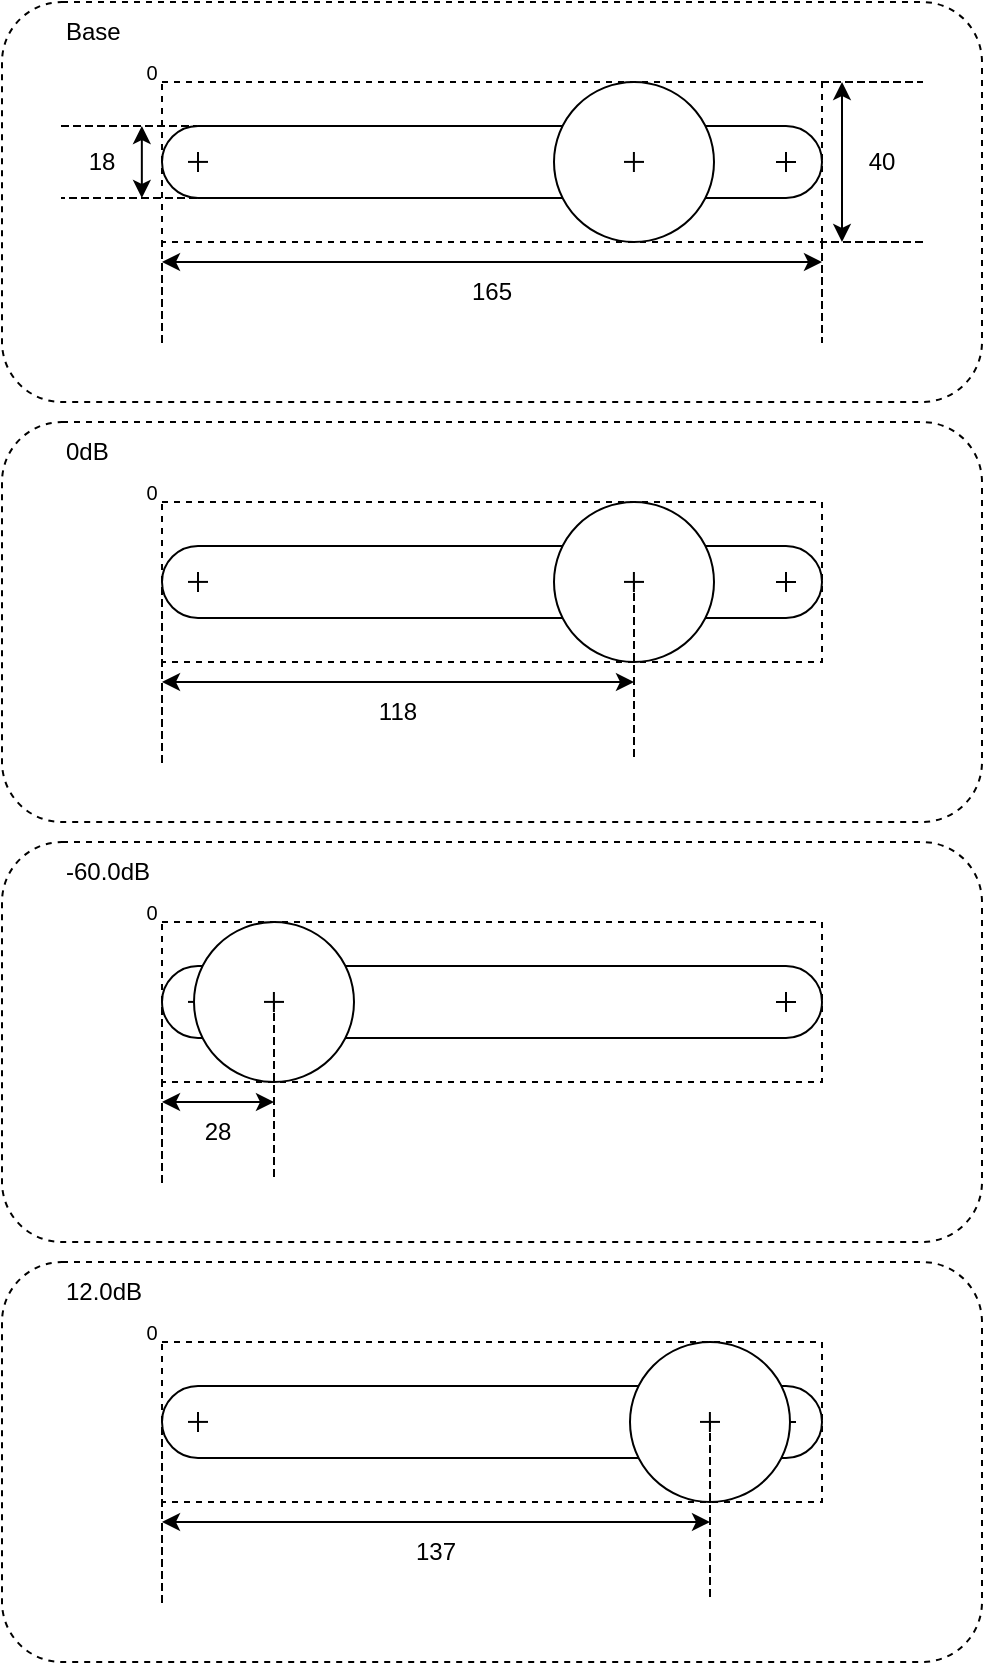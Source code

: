 <mxfile version="24.7.17">
  <diagram name="Page-1" id="8CCe6OCv-EtFc_HfqUoe">
    <mxGraphModel dx="1838" dy="1678" grid="1" gridSize="10" guides="1" tooltips="1" connect="1" arrows="1" fold="1" page="1" pageScale="1" pageWidth="850" pageHeight="1100" math="0" shadow="0">
      <root>
        <mxCell id="0" />
        <mxCell id="1" parent="0" />
        <mxCell id="4qzTmG3llHrawzFMcoOG-49" value="" style="shape=partialRectangle;whiteSpace=wrap;html=1;top=0;bottom=0;fillColor=none;dashed=1;direction=south;" parent="1" vertex="1">
          <mxGeometry x="-50" y="32" width="67" height="36" as="geometry" />
        </mxCell>
        <mxCell id="4qzTmG3llHrawzFMcoOG-89" value="" style="rounded=1;whiteSpace=wrap;html=1;fillColor=none;dashed=1;" parent="1" vertex="1">
          <mxGeometry x="-80" y="390" width="490" height="200" as="geometry" />
        </mxCell>
        <mxCell id="4qzTmG3llHrawzFMcoOG-74" value="" style="rounded=1;whiteSpace=wrap;html=1;fillColor=none;dashed=1;" parent="1" vertex="1">
          <mxGeometry x="-80" y="180" width="490" height="200" as="geometry" />
        </mxCell>
        <mxCell id="4qzTmG3llHrawzFMcoOG-75" value="0dB" style="text;html=1;align=left;verticalAlign=middle;whiteSpace=wrap;rounded=0;" parent="1" vertex="1">
          <mxGeometry x="-50" y="180" width="430" height="30" as="geometry" />
        </mxCell>
        <mxCell id="4qzTmG3llHrawzFMcoOG-91" value="" style="rounded=1;whiteSpace=wrap;html=1;fillColor=default;absoluteArcSize=1;arcSize=36;" parent="1" vertex="1">
          <mxGeometry y="662" width="330" height="36" as="geometry" />
        </mxCell>
        <mxCell id="4qzTmG3llHrawzFMcoOG-94" value="" style="rounded=1;whiteSpace=wrap;html=1;fillColor=none;dashed=1;" parent="1" vertex="1">
          <mxGeometry x="-80" y="600" width="490" height="200" as="geometry" />
        </mxCell>
        <mxCell id="4qzTmG3llHrawzFMcoOG-105" value="12.0dB" style="text;html=1;align=left;verticalAlign=middle;whiteSpace=wrap;rounded=0;" parent="1" vertex="1">
          <mxGeometry x="-50" y="600" width="430" height="30" as="geometry" />
        </mxCell>
        <mxCell id="4qzTmG3llHrawzFMcoOG-95" value="" style="rounded=0;whiteSpace=wrap;html=1;dashed=1;fillColor=none;" parent="1" vertex="1">
          <mxGeometry y="640" width="330" height="80" as="geometry" />
        </mxCell>
        <mxCell id="4qzTmG3llHrawzFMcoOG-101" value="" style="endArrow=none;html=1;rounded=0;" parent="1" edge="1">
          <mxGeometry width="50" height="50" relative="1" as="geometry">
            <mxPoint x="312" y="675" as="sourcePoint" />
            <mxPoint x="312" y="685" as="targetPoint" />
          </mxGeometry>
        </mxCell>
        <mxCell id="4qzTmG3llHrawzFMcoOG-102" value="" style="endArrow=none;html=1;rounded=0;" parent="1" edge="1">
          <mxGeometry width="50" height="50" relative="1" as="geometry">
            <mxPoint x="307" y="680" as="sourcePoint" />
            <mxPoint x="317" y="680" as="targetPoint" />
          </mxGeometry>
        </mxCell>
        <mxCell id="4qzTmG3llHrawzFMcoOG-77" value="" style="rounded=1;whiteSpace=wrap;html=1;fillColor=default;absoluteArcSize=1;arcSize=36;" parent="1" vertex="1">
          <mxGeometry y="452" width="330" height="36" as="geometry" />
        </mxCell>
        <mxCell id="4qzTmG3llHrawzFMcoOG-87" value="" style="endArrow=none;html=1;rounded=0;" parent="1" edge="1">
          <mxGeometry width="50" height="50" relative="1" as="geometry">
            <mxPoint x="18" y="465" as="sourcePoint" />
            <mxPoint x="18" y="475" as="targetPoint" />
          </mxGeometry>
        </mxCell>
        <mxCell id="4qzTmG3llHrawzFMcoOG-88" value="" style="endArrow=none;html=1;rounded=0;" parent="1" edge="1">
          <mxGeometry width="50" height="50" relative="1" as="geometry">
            <mxPoint x="13" y="469.95" as="sourcePoint" />
            <mxPoint x="23" y="469.95" as="targetPoint" />
          </mxGeometry>
        </mxCell>
        <mxCell id="4qzTmG3llHrawzFMcoOG-72" value="" style="rounded=1;whiteSpace=wrap;html=1;fillColor=none;dashed=1;" parent="1" vertex="1">
          <mxGeometry x="-80" y="-30" width="490" height="200" as="geometry" />
        </mxCell>
        <mxCell id="4qzTmG3llHrawzFMcoOG-73" value="Base" style="text;html=1;align=left;verticalAlign=middle;whiteSpace=wrap;rounded=0;" parent="1" vertex="1">
          <mxGeometry x="-50" y="-30" width="430" height="30" as="geometry" />
        </mxCell>
        <mxCell id="4qzTmG3llHrawzFMcoOG-32" value="" style="rounded=0;whiteSpace=wrap;html=1;dashed=1;fillColor=none;" parent="1" vertex="1">
          <mxGeometry y="10" width="330" height="80" as="geometry" />
        </mxCell>
        <mxCell id="4qzTmG3llHrawzFMcoOG-23" value="" style="rounded=1;whiteSpace=wrap;html=1;fillColor=default;absoluteArcSize=1;arcSize=36;" parent="1" vertex="1">
          <mxGeometry y="32" width="330" height="36" as="geometry" />
        </mxCell>
        <mxCell id="4qzTmG3llHrawzFMcoOG-25" value="" style="ellipse;whiteSpace=wrap;html=1;aspect=fixed;fillColor=default;" parent="1" vertex="1">
          <mxGeometry x="196" y="10" width="80" height="80" as="geometry" />
        </mxCell>
        <mxCell id="4qzTmG3llHrawzFMcoOG-33" value="0" style="text;html=1;align=center;verticalAlign=middle;whiteSpace=wrap;rounded=0;fontSize=10;" parent="1" vertex="1">
          <mxGeometry x="-10" width="10" height="10" as="geometry" />
        </mxCell>
        <mxCell id="4qzTmG3llHrawzFMcoOG-34" value="" style="shape=partialRectangle;whiteSpace=wrap;html=1;top=0;bottom=0;fillColor=none;dashed=1;" parent="1" vertex="1">
          <mxGeometry y="90" width="330" height="50" as="geometry" />
        </mxCell>
        <mxCell id="4qzTmG3llHrawzFMcoOG-35" value="165" style="text;html=1;align=center;verticalAlign=middle;whiteSpace=wrap;rounded=0;" parent="1" vertex="1">
          <mxGeometry y="100" width="330" height="30" as="geometry" />
        </mxCell>
        <mxCell id="4qzTmG3llHrawzFMcoOG-36" value="" style="endArrow=classic;startArrow=classic;html=1;rounded=0;exitX=0;exitY=0.75;exitDx=0;exitDy=0;" parent="1" edge="1">
          <mxGeometry width="50" height="50" relative="1" as="geometry">
            <mxPoint y="100" as="sourcePoint" />
            <mxPoint x="330" y="100" as="targetPoint" />
          </mxGeometry>
        </mxCell>
        <mxCell id="4qzTmG3llHrawzFMcoOG-37" value="" style="shape=partialRectangle;whiteSpace=wrap;html=1;top=0;bottom=0;fillColor=none;dashed=1;direction=south;" parent="1" vertex="1">
          <mxGeometry x="330" y="10" width="50" height="80" as="geometry" />
        </mxCell>
        <mxCell id="4qzTmG3llHrawzFMcoOG-38" value="" style="endArrow=classic;startArrow=classic;html=1;rounded=0;" parent="1" edge="1">
          <mxGeometry width="50" height="50" relative="1" as="geometry">
            <mxPoint x="340" y="90" as="sourcePoint" />
            <mxPoint x="340" y="10" as="targetPoint" />
          </mxGeometry>
        </mxCell>
        <mxCell id="4qzTmG3llHrawzFMcoOG-39" value="40" style="text;html=1;align=center;verticalAlign=middle;whiteSpace=wrap;rounded=0;" parent="1" vertex="1">
          <mxGeometry x="340" y="10" width="40" height="80" as="geometry" />
        </mxCell>
        <mxCell id="4qzTmG3llHrawzFMcoOG-42" value="" style="endArrow=none;html=1;rounded=0;" parent="1" edge="1">
          <mxGeometry width="50" height="50" relative="1" as="geometry">
            <mxPoint x="312" y="45" as="sourcePoint" />
            <mxPoint x="312" y="55" as="targetPoint" />
          </mxGeometry>
        </mxCell>
        <mxCell id="4qzTmG3llHrawzFMcoOG-43" value="" style="endArrow=none;html=1;rounded=0;" parent="1" edge="1">
          <mxGeometry width="50" height="50" relative="1" as="geometry">
            <mxPoint x="307" y="50" as="sourcePoint" />
            <mxPoint x="317" y="50" as="targetPoint" />
          </mxGeometry>
        </mxCell>
        <mxCell id="4qzTmG3llHrawzFMcoOG-46" value="" style="endArrow=none;html=1;rounded=0;" parent="1" edge="1">
          <mxGeometry width="50" height="50" relative="1" as="geometry">
            <mxPoint x="235.95" y="45" as="sourcePoint" />
            <mxPoint x="235.95" y="55" as="targetPoint" />
          </mxGeometry>
        </mxCell>
        <mxCell id="4qzTmG3llHrawzFMcoOG-47" value="" style="endArrow=none;html=1;rounded=0;" parent="1" edge="1">
          <mxGeometry width="50" height="50" relative="1" as="geometry">
            <mxPoint x="231" y="49.95" as="sourcePoint" />
            <mxPoint x="241" y="49.95" as="targetPoint" />
          </mxGeometry>
        </mxCell>
        <mxCell id="4qzTmG3llHrawzFMcoOG-48" value="18" style="text;html=1;align=center;verticalAlign=middle;whiteSpace=wrap;rounded=0;" parent="1" vertex="1">
          <mxGeometry x="-50" y="32" width="40" height="36" as="geometry" />
        </mxCell>
        <mxCell id="4qzTmG3llHrawzFMcoOG-50" value="" style="endArrow=classic;startArrow=classic;html=1;rounded=0;" parent="1" edge="1">
          <mxGeometry width="50" height="50" relative="1" as="geometry">
            <mxPoint x="-10.08" y="68" as="sourcePoint" />
            <mxPoint x="-10.08" y="32" as="targetPoint" />
          </mxGeometry>
        </mxCell>
        <mxCell id="4qzTmG3llHrawzFMcoOG-51" value="" style="endArrow=none;html=1;rounded=0;" parent="1" edge="1">
          <mxGeometry width="50" height="50" relative="1" as="geometry">
            <mxPoint x="18" y="45" as="sourcePoint" />
            <mxPoint x="18" y="55" as="targetPoint" />
          </mxGeometry>
        </mxCell>
        <mxCell id="4qzTmG3llHrawzFMcoOG-52" value="" style="endArrow=none;html=1;rounded=0;" parent="1" edge="1">
          <mxGeometry width="50" height="50" relative="1" as="geometry">
            <mxPoint x="13" y="49.95" as="sourcePoint" />
            <mxPoint x="23" y="49.95" as="targetPoint" />
          </mxGeometry>
        </mxCell>
        <mxCell id="4qzTmG3llHrawzFMcoOG-53" value="" style="rounded=0;whiteSpace=wrap;html=1;dashed=1;fillColor=none;" parent="1" vertex="1">
          <mxGeometry y="220" width="330" height="80" as="geometry" />
        </mxCell>
        <mxCell id="4qzTmG3llHrawzFMcoOG-54" value="" style="rounded=1;whiteSpace=wrap;html=1;fillColor=default;absoluteArcSize=1;arcSize=36;" parent="1" vertex="1">
          <mxGeometry y="242" width="330" height="36" as="geometry" />
        </mxCell>
        <mxCell id="4qzTmG3llHrawzFMcoOG-55" value="" style="ellipse;whiteSpace=wrap;html=1;aspect=fixed;fillColor=default;" parent="1" vertex="1">
          <mxGeometry x="196" y="220" width="80" height="80" as="geometry" />
        </mxCell>
        <mxCell id="4qzTmG3llHrawzFMcoOG-56" value="0" style="text;html=1;align=center;verticalAlign=middle;whiteSpace=wrap;rounded=0;fontSize=10;" parent="1" vertex="1">
          <mxGeometry x="-10" y="210" width="10" height="10" as="geometry" />
        </mxCell>
        <mxCell id="4qzTmG3llHrawzFMcoOG-57" value="" style="shape=partialRectangle;whiteSpace=wrap;html=1;top=0;bottom=0;fillColor=none;dashed=1;" parent="1" vertex="1">
          <mxGeometry y="260" width="236" height="90" as="geometry" />
        </mxCell>
        <mxCell id="4qzTmG3llHrawzFMcoOG-58" value="118" style="text;html=1;align=center;verticalAlign=middle;whiteSpace=wrap;rounded=0;" parent="1" vertex="1">
          <mxGeometry y="310" width="236" height="30" as="geometry" />
        </mxCell>
        <mxCell id="4qzTmG3llHrawzFMcoOG-59" value="" style="endArrow=classic;startArrow=classic;html=1;rounded=0;exitX=0;exitY=0.75;exitDx=0;exitDy=0;" parent="1" edge="1">
          <mxGeometry width="50" height="50" relative="1" as="geometry">
            <mxPoint y="310" as="sourcePoint" />
            <mxPoint x="236" y="310" as="targetPoint" />
          </mxGeometry>
        </mxCell>
        <mxCell id="4qzTmG3llHrawzFMcoOG-63" value="" style="endArrow=none;html=1;rounded=0;" parent="1" edge="1">
          <mxGeometry width="50" height="50" relative="1" as="geometry">
            <mxPoint x="312" y="255" as="sourcePoint" />
            <mxPoint x="312" y="265" as="targetPoint" />
          </mxGeometry>
        </mxCell>
        <mxCell id="4qzTmG3llHrawzFMcoOG-64" value="" style="endArrow=none;html=1;rounded=0;" parent="1" edge="1">
          <mxGeometry width="50" height="50" relative="1" as="geometry">
            <mxPoint x="307" y="260" as="sourcePoint" />
            <mxPoint x="317" y="260" as="targetPoint" />
          </mxGeometry>
        </mxCell>
        <mxCell id="4qzTmG3llHrawzFMcoOG-65" value="" style="endArrow=none;html=1;rounded=0;" parent="1" edge="1">
          <mxGeometry width="50" height="50" relative="1" as="geometry">
            <mxPoint x="235.95" y="255" as="sourcePoint" />
            <mxPoint x="235.95" y="265" as="targetPoint" />
          </mxGeometry>
        </mxCell>
        <mxCell id="4qzTmG3llHrawzFMcoOG-66" value="" style="endArrow=none;html=1;rounded=0;" parent="1" edge="1">
          <mxGeometry width="50" height="50" relative="1" as="geometry">
            <mxPoint x="231" y="259.95" as="sourcePoint" />
            <mxPoint x="241" y="259.95" as="targetPoint" />
          </mxGeometry>
        </mxCell>
        <mxCell id="4qzTmG3llHrawzFMcoOG-70" value="" style="endArrow=none;html=1;rounded=0;" parent="1" edge="1">
          <mxGeometry width="50" height="50" relative="1" as="geometry">
            <mxPoint x="18" y="255" as="sourcePoint" />
            <mxPoint x="18" y="265" as="targetPoint" />
          </mxGeometry>
        </mxCell>
        <mxCell id="4qzTmG3llHrawzFMcoOG-71" value="" style="endArrow=none;html=1;rounded=0;" parent="1" edge="1">
          <mxGeometry width="50" height="50" relative="1" as="geometry">
            <mxPoint x="13" y="259.95" as="sourcePoint" />
            <mxPoint x="23" y="259.95" as="targetPoint" />
          </mxGeometry>
        </mxCell>
        <mxCell id="4qzTmG3llHrawzFMcoOG-76" value="" style="rounded=0;whiteSpace=wrap;html=1;dashed=1;fillColor=none;" parent="1" vertex="1">
          <mxGeometry y="430" width="330" height="80" as="geometry" />
        </mxCell>
        <mxCell id="4qzTmG3llHrawzFMcoOG-78" value="" style="ellipse;whiteSpace=wrap;html=1;aspect=fixed;fillColor=default;" parent="1" vertex="1">
          <mxGeometry x="16" y="430" width="80" height="80" as="geometry" />
        </mxCell>
        <mxCell id="4qzTmG3llHrawzFMcoOG-79" value="0" style="text;html=1;align=center;verticalAlign=middle;whiteSpace=wrap;rounded=0;fontSize=10;" parent="1" vertex="1">
          <mxGeometry x="-10" y="420" width="10" height="10" as="geometry" />
        </mxCell>
        <mxCell id="4qzTmG3llHrawzFMcoOG-80" value="" style="shape=partialRectangle;whiteSpace=wrap;html=1;top=0;bottom=0;fillColor=none;dashed=1;" parent="1" vertex="1">
          <mxGeometry y="470" width="56" height="90" as="geometry" />
        </mxCell>
        <mxCell id="4qzTmG3llHrawzFMcoOG-81" value="28" style="text;html=1;align=center;verticalAlign=middle;whiteSpace=wrap;rounded=0;" parent="1" vertex="1">
          <mxGeometry y="520" width="56" height="30" as="geometry" />
        </mxCell>
        <mxCell id="4qzTmG3llHrawzFMcoOG-82" value="" style="endArrow=classic;startArrow=classic;html=1;rounded=0;exitX=0;exitY=0.75;exitDx=0;exitDy=0;" parent="1" edge="1">
          <mxGeometry width="50" height="50" relative="1" as="geometry">
            <mxPoint y="520" as="sourcePoint" />
            <mxPoint x="56" y="520" as="targetPoint" />
          </mxGeometry>
        </mxCell>
        <mxCell id="4qzTmG3llHrawzFMcoOG-83" value="" style="endArrow=none;html=1;rounded=0;" parent="1" edge="1">
          <mxGeometry width="50" height="50" relative="1" as="geometry">
            <mxPoint x="312" y="465" as="sourcePoint" />
            <mxPoint x="312" y="475" as="targetPoint" />
          </mxGeometry>
        </mxCell>
        <mxCell id="4qzTmG3llHrawzFMcoOG-84" value="" style="endArrow=none;html=1;rounded=0;" parent="1" edge="1">
          <mxGeometry width="50" height="50" relative="1" as="geometry">
            <mxPoint x="307" y="470" as="sourcePoint" />
            <mxPoint x="317" y="470" as="targetPoint" />
          </mxGeometry>
        </mxCell>
        <mxCell id="4qzTmG3llHrawzFMcoOG-85" value="" style="endArrow=none;html=1;rounded=0;" parent="1" edge="1">
          <mxGeometry width="50" height="50" relative="1" as="geometry">
            <mxPoint x="55.95" y="465" as="sourcePoint" />
            <mxPoint x="55.95" y="475" as="targetPoint" />
          </mxGeometry>
        </mxCell>
        <mxCell id="4qzTmG3llHrawzFMcoOG-86" value="" style="endArrow=none;html=1;rounded=0;" parent="1" edge="1">
          <mxGeometry width="50" height="50" relative="1" as="geometry">
            <mxPoint x="51" y="469.95" as="sourcePoint" />
            <mxPoint x="61" y="469.95" as="targetPoint" />
          </mxGeometry>
        </mxCell>
        <mxCell id="4qzTmG3llHrawzFMcoOG-90" value="-60.0dB" style="text;html=1;align=left;verticalAlign=middle;whiteSpace=wrap;rounded=0;" parent="1" vertex="1">
          <mxGeometry x="-50" y="390" width="430" height="30" as="geometry" />
        </mxCell>
        <mxCell id="4qzTmG3llHrawzFMcoOG-92" value="" style="endArrow=none;html=1;rounded=0;" parent="1" edge="1">
          <mxGeometry width="50" height="50" relative="1" as="geometry">
            <mxPoint x="18" y="675" as="sourcePoint" />
            <mxPoint x="18" y="685" as="targetPoint" />
          </mxGeometry>
        </mxCell>
        <mxCell id="4qzTmG3llHrawzFMcoOG-93" value="" style="endArrow=none;html=1;rounded=0;" parent="1" edge="1">
          <mxGeometry width="50" height="50" relative="1" as="geometry">
            <mxPoint x="13" y="679.95" as="sourcePoint" />
            <mxPoint x="23" y="679.95" as="targetPoint" />
          </mxGeometry>
        </mxCell>
        <mxCell id="4qzTmG3llHrawzFMcoOG-96" value="" style="ellipse;whiteSpace=wrap;html=1;aspect=fixed;fillColor=default;" parent="1" vertex="1">
          <mxGeometry x="234" y="640" width="80" height="80" as="geometry" />
        </mxCell>
        <mxCell id="4qzTmG3llHrawzFMcoOG-97" value="0" style="text;html=1;align=center;verticalAlign=middle;whiteSpace=wrap;rounded=0;fontSize=10;" parent="1" vertex="1">
          <mxGeometry x="-10" y="630" width="10" height="10" as="geometry" />
        </mxCell>
        <mxCell id="4qzTmG3llHrawzFMcoOG-98" value="" style="shape=partialRectangle;whiteSpace=wrap;html=1;top=0;bottom=0;fillColor=none;dashed=1;" parent="1" vertex="1">
          <mxGeometry y="680" width="274" height="90" as="geometry" />
        </mxCell>
        <mxCell id="4qzTmG3llHrawzFMcoOG-99" value="137" style="text;html=1;align=center;verticalAlign=middle;whiteSpace=wrap;rounded=0;" parent="1" vertex="1">
          <mxGeometry y="730" width="274" height="30" as="geometry" />
        </mxCell>
        <mxCell id="4qzTmG3llHrawzFMcoOG-100" value="" style="endArrow=classic;startArrow=classic;html=1;rounded=0;exitX=0;exitY=0.75;exitDx=0;exitDy=0;" parent="1" edge="1">
          <mxGeometry width="50" height="50" relative="1" as="geometry">
            <mxPoint y="730" as="sourcePoint" />
            <mxPoint x="274" y="730" as="targetPoint" />
          </mxGeometry>
        </mxCell>
        <mxCell id="4qzTmG3llHrawzFMcoOG-103" value="" style="endArrow=none;html=1;rounded=0;" parent="1" edge="1">
          <mxGeometry width="50" height="50" relative="1" as="geometry">
            <mxPoint x="273.95" y="675" as="sourcePoint" />
            <mxPoint x="273.95" y="685" as="targetPoint" />
          </mxGeometry>
        </mxCell>
        <mxCell id="4qzTmG3llHrawzFMcoOG-104" value="" style="endArrow=none;html=1;rounded=0;" parent="1" edge="1">
          <mxGeometry width="50" height="50" relative="1" as="geometry">
            <mxPoint x="269" y="679.95" as="sourcePoint" />
            <mxPoint x="279" y="679.95" as="targetPoint" />
          </mxGeometry>
        </mxCell>
      </root>
    </mxGraphModel>
  </diagram>
</mxfile>
